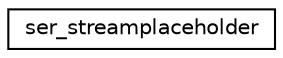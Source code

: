 digraph "Graphical Class Hierarchy"
{
  edge [fontname="Helvetica",fontsize="10",labelfontname="Helvetica",labelfontsize="10"];
  node [fontname="Helvetica",fontsize="10",shape=record];
  rankdir="LR";
  Node0 [label="ser_streamplaceholder",height=0.2,width=0.4,color="black", fillcolor="white", style="filled",URL="$d3/d34/structser__streamplaceholder.html"];
}
